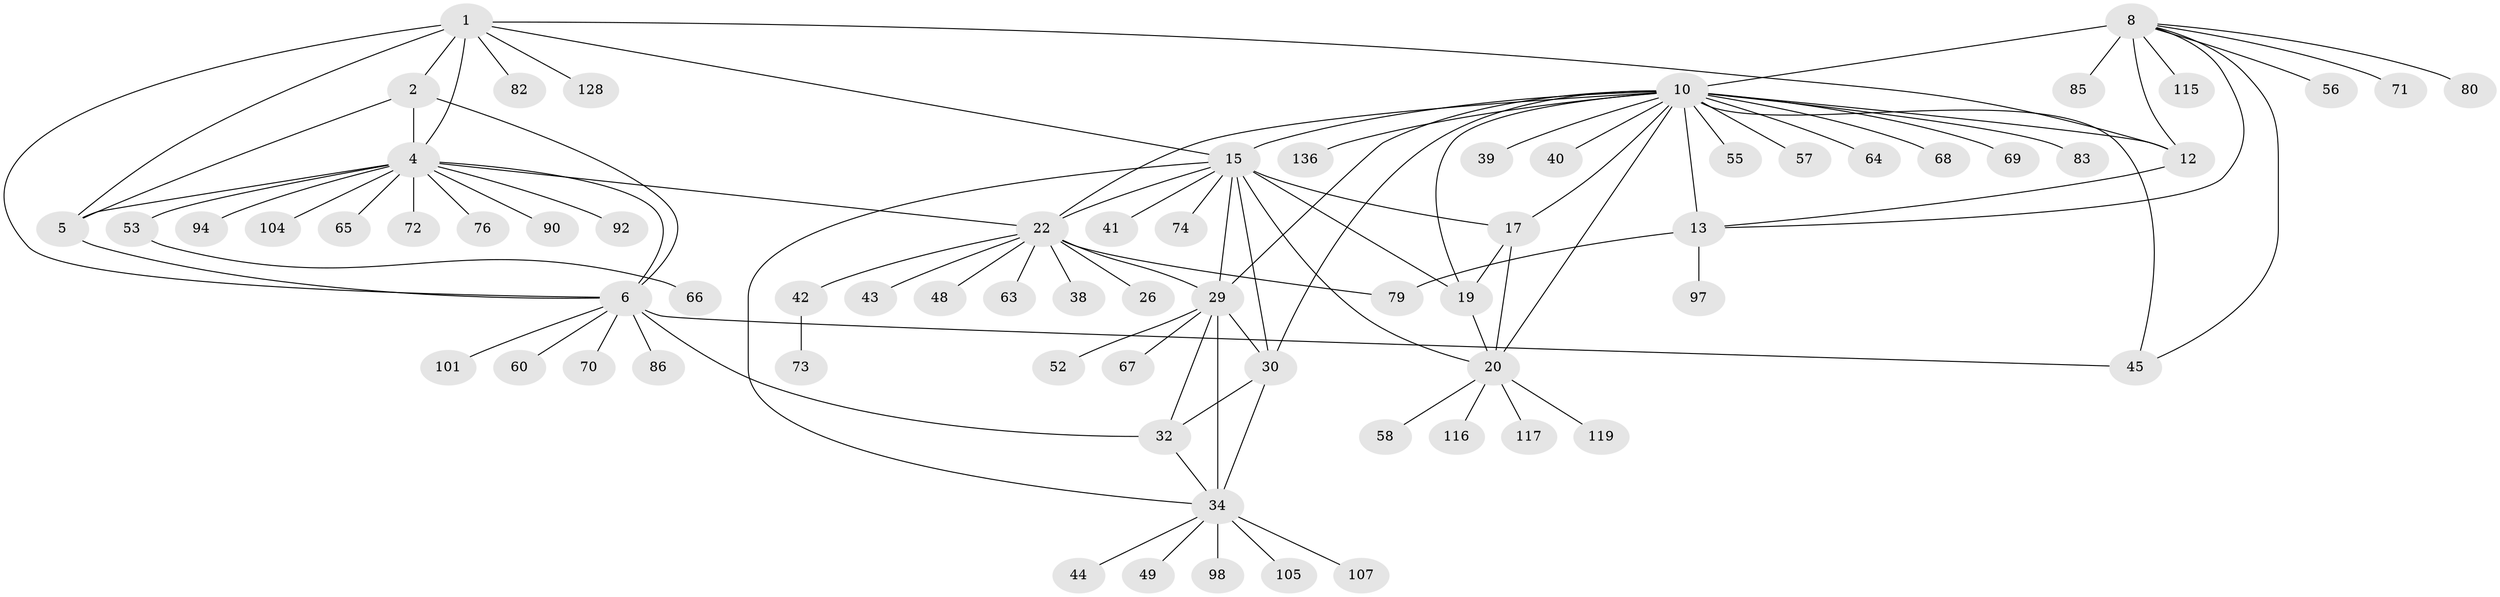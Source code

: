 // original degree distribution, {10: 0.02857142857142857, 6: 0.02857142857142857, 9: 0.05714285714285714, 11: 0.03571428571428571, 12: 0.02857142857142857, 8: 0.02857142857142857, 14: 0.007142857142857143, 7: 0.02857142857142857, 13: 0.007142857142857143, 3: 0.05714285714285714, 1: 0.6, 2: 0.09285714285714286}
// Generated by graph-tools (version 1.1) at 2025/15/03/09/25 04:15:51]
// undirected, 70 vertices, 99 edges
graph export_dot {
graph [start="1"]
  node [color=gray90,style=filled];
  1;
  2 [super="+3"];
  4 [super="+7"];
  5;
  6;
  8 [super="+9"];
  10 [super="+16+11+37+109+139"];
  12 [super="+62+89+96"];
  13;
  15 [super="+61+102+100+21+78"];
  17 [super="+108"];
  19 [super="+122+131"];
  20;
  22 [super="+23+25+28"];
  26;
  29 [super="+31+113+33"];
  30 [super="+59+46+127+132+93"];
  32 [super="+110"];
  34 [super="+35"];
  38;
  39;
  40 [super="+95"];
  41;
  42;
  43;
  44 [super="+84"];
  45 [super="+54"];
  48;
  49;
  52 [super="+111+121"];
  53;
  55 [super="+118"];
  56;
  57;
  58;
  60 [super="+123"];
  63;
  64;
  65;
  66;
  67;
  68;
  69;
  70;
  71;
  72;
  73 [super="+125"];
  74;
  76;
  79;
  80;
  82;
  83;
  85;
  86;
  90;
  92;
  94;
  97;
  98;
  101;
  104;
  105;
  107;
  115;
  116;
  117;
  119;
  128;
  136;
  1 -- 2 [weight=2];
  1 -- 4 [weight=2];
  1 -- 5;
  1 -- 6;
  1 -- 12;
  1 -- 15;
  1 -- 82;
  1 -- 128;
  2 -- 4 [weight=4];
  2 -- 5 [weight=2];
  2 -- 6 [weight=2];
  4 -- 5 [weight=2];
  4 -- 6 [weight=2];
  4 -- 53;
  4 -- 76;
  4 -- 90;
  4 -- 92;
  4 -- 94;
  4 -- 65;
  4 -- 72;
  4 -- 104;
  4 -- 22;
  5 -- 6;
  6 -- 32;
  6 -- 45;
  6 -- 60;
  6 -- 70;
  6 -- 86;
  6 -- 101;
  8 -- 10 [weight=6];
  8 -- 12 [weight=2];
  8 -- 13 [weight=2];
  8 -- 71;
  8 -- 45;
  8 -- 80;
  8 -- 115;
  8 -- 85;
  8 -- 56;
  10 -- 12 [weight=3];
  10 -- 13 [weight=3];
  10 -- 22 [weight=2];
  10 -- 68;
  10 -- 69;
  10 -- 45;
  10 -- 15 [weight=5];
  10 -- 17 [weight=2];
  10 -- 19 [weight=2];
  10 -- 20 [weight=2];
  10 -- 55;
  10 -- 30;
  10 -- 64;
  10 -- 39;
  10 -- 40;
  10 -- 57;
  10 -- 29;
  10 -- 136;
  10 -- 83;
  12 -- 13;
  13 -- 79;
  13 -- 97;
  15 -- 17 [weight=2];
  15 -- 19 [weight=2];
  15 -- 20 [weight=2];
  15 -- 41;
  15 -- 22 [weight=2];
  15 -- 29;
  15 -- 34;
  15 -- 74;
  15 -- 30;
  17 -- 19;
  17 -- 20;
  19 -- 20;
  20 -- 58;
  20 -- 116;
  20 -- 117;
  20 -- 119;
  22 -- 26 [weight=6];
  22 -- 48;
  22 -- 38;
  22 -- 42;
  22 -- 43;
  22 -- 79;
  22 -- 63;
  22 -- 29;
  29 -- 30 [weight=4];
  29 -- 32 [weight=3];
  29 -- 34 [weight=6];
  29 -- 67;
  29 -- 52;
  30 -- 32;
  30 -- 34 [weight=2];
  32 -- 34 [weight=2];
  34 -- 98;
  34 -- 105;
  34 -- 49;
  34 -- 107;
  34 -- 44;
  42 -- 73;
  53 -- 66;
}
